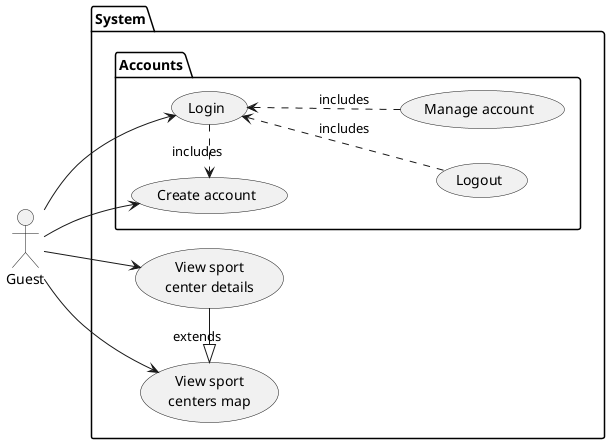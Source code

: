 @startuml UseCaseDiagram

left to right direction

actor Guest

' package "Authenticated User" as authedUser {
    ' actor Client
    ' actor Trainer 
' } 

package System {

    package Accounts {
        usecase "Create account" as createAcc
        usecase Login
        usecase Logout
        usecase "Manage account" as manageAcc

        Login .right.> createAcc : includes
        Logout .up.> Login : includes
        manageAcc .up.> Login : includes
    }

    ' package Reservations {
    '     usecase "Create reservation" as createRes
    '     usecase "Delete reservation" as delRes
    '     usecase "View reservations" as viewRes

    '     delRes .right.> createRes : includes
    ' }


    usecase "View sport\ncenters map" as viewCenters
    usecase "View sport\ncenter details" as viewCenterDetails

    ' package Training {
    '     usecase "Create training\nsession" as addSession
    '     usecase "Edit training\nsession" as editSession
    '     usecase "Delete trainig\nsession" as deleteSession
    '     usecase "View training\nsession" as viewSession

    '     editSession ..> addSession : includes
    '     deleteSession ..> addSession : includes
    '     viewSession ..> addSession : includes
    ' }

    viewCenterDetails -right-|> viewCenters : extends

}

' authedUser --> Accounts
Guest --> createAcc
Guest --> Login

' Client --> Accounts
' Client --> Reservations

' Client --> viewCenters
Guest --> viewCenters
' Client --> viewCenterDetails
Guest --> viewCenterDetails

' Trainer --> Accounts
' Trainer --> Training


@enduml